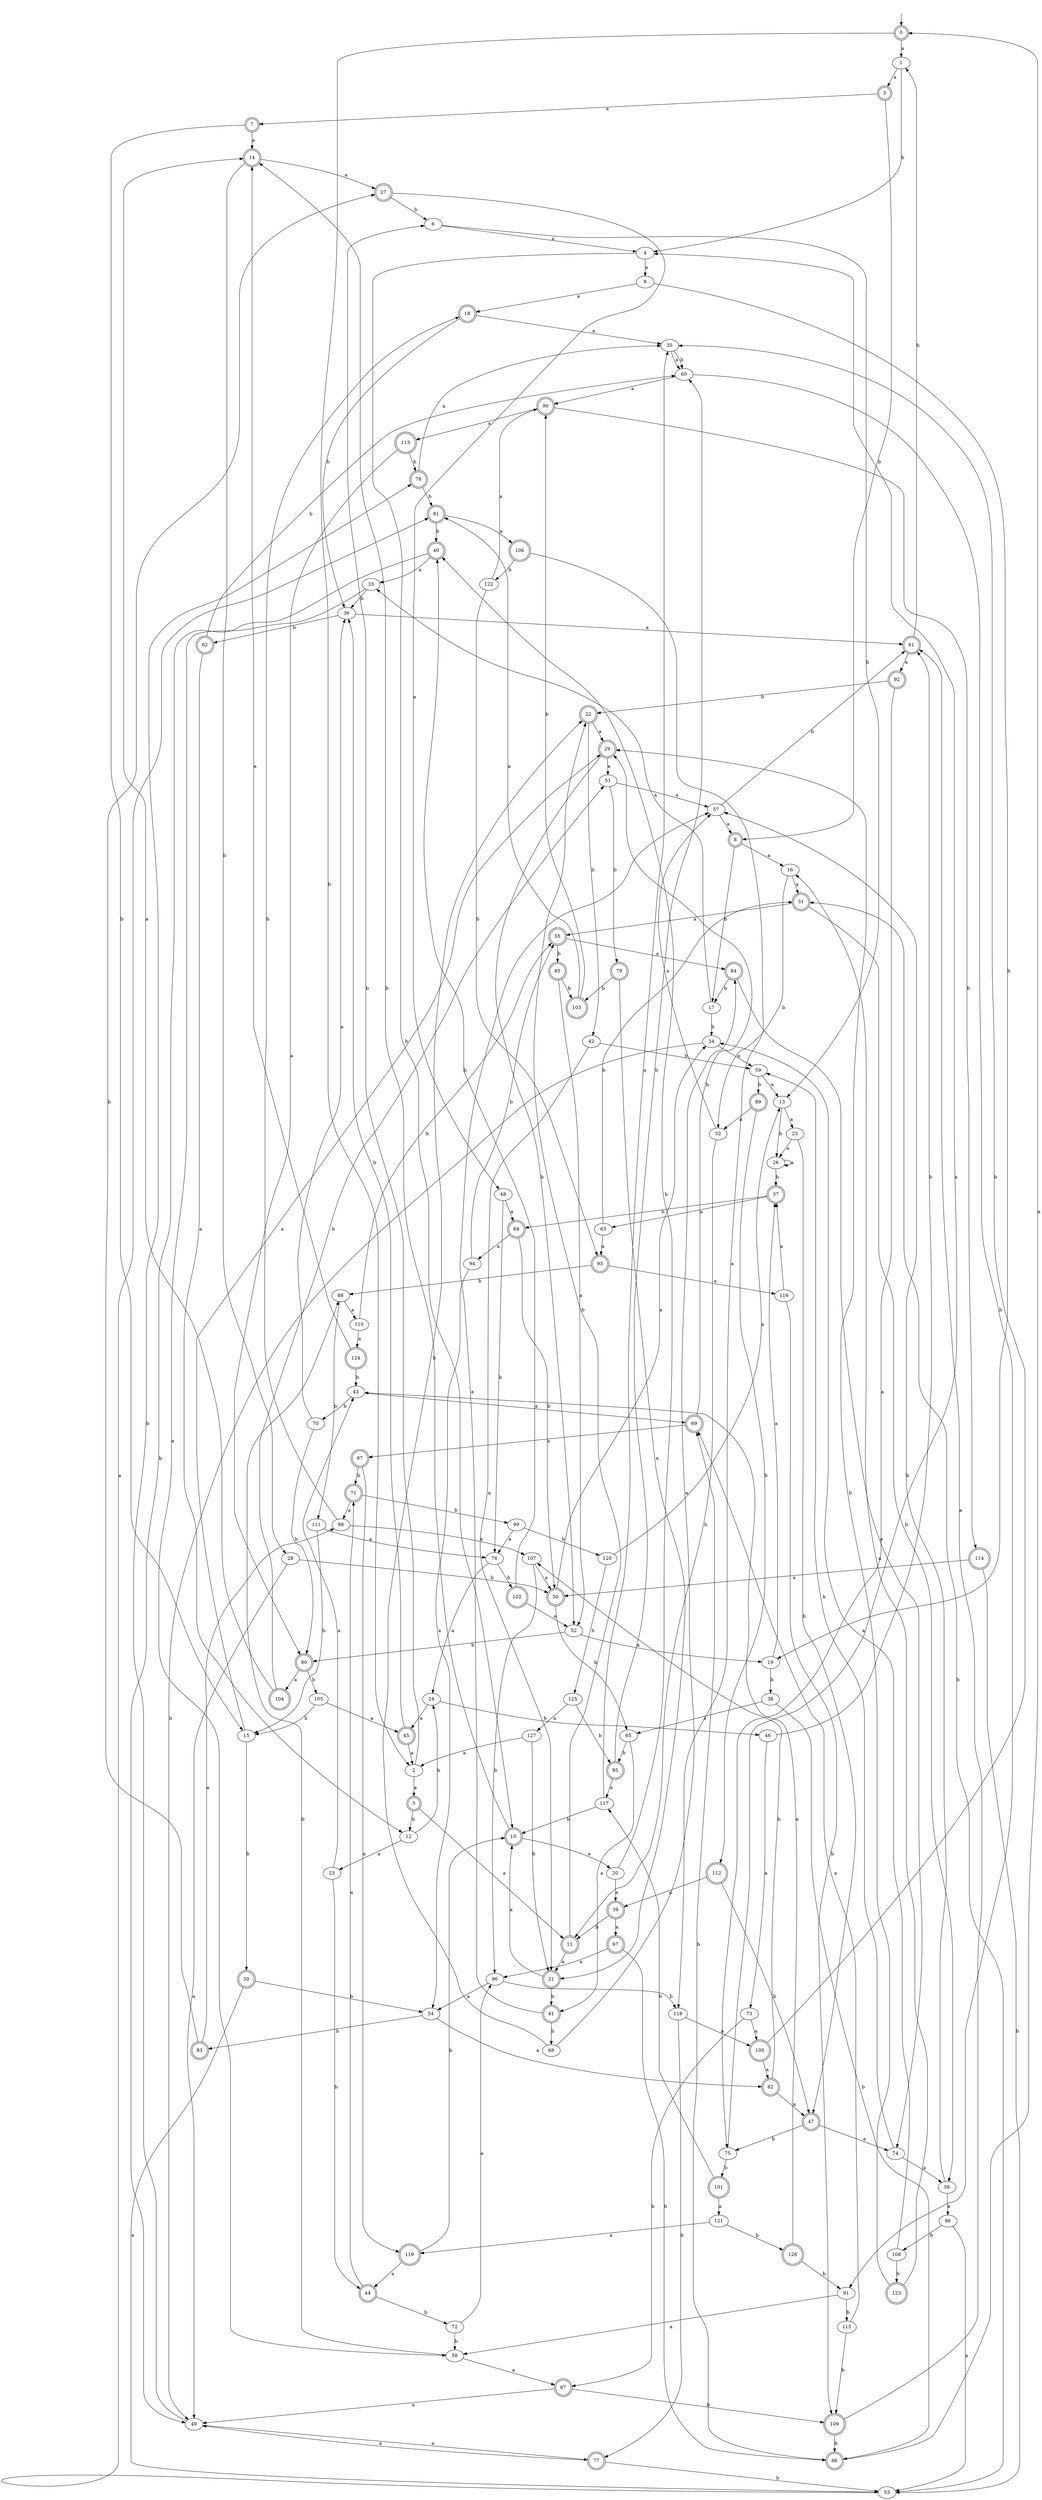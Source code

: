 digraph RandomDFA {
  __start0 [label="", shape=none];
  __start0 -> 0 [label=""];
  0 [shape=circle] [shape=doublecircle]
  0 -> 1 [label="a"]
  0 -> 2 [label="b"]
  1
  1 -> 3 [label="a"]
  1 -> 4 [label="b"]
  2
  2 -> 5 [label="a"]
  2 -> 6 [label="b"]
  3 [shape=doublecircle]
  3 -> 7 [label="a"]
  3 -> 8 [label="b"]
  4
  4 -> 9 [label="a"]
  4 -> 10 [label="b"]
  5 [shape=doublecircle]
  5 -> 11 [label="a"]
  5 -> 12 [label="b"]
  6
  6 -> 4 [label="a"]
  6 -> 13 [label="b"]
  7 [shape=doublecircle]
  7 -> 14 [label="a"]
  7 -> 15 [label="b"]
  8 [shape=doublecircle]
  8 -> 16 [label="a"]
  8 -> 17 [label="b"]
  9
  9 -> 18 [label="a"]
  9 -> 19 [label="b"]
  10 [shape=doublecircle]
  10 -> 20 [label="a"]
  10 -> 14 [label="b"]
  11 [shape=doublecircle]
  11 -> 21 [label="a"]
  11 -> 22 [label="b"]
  12
  12 -> 23 [label="a"]
  12 -> 24 [label="b"]
  13
  13 -> 25 [label="a"]
  13 -> 26 [label="b"]
  14 [shape=doublecircle]
  14 -> 27 [label="a"]
  14 -> 28 [label="b"]
  15
  15 -> 29 [label="a"]
  15 -> 30 [label="b"]
  16
  16 -> 31 [label="a"]
  16 -> 32 [label="b"]
  17
  17 -> 33 [label="a"]
  17 -> 34 [label="b"]
  18 [shape=doublecircle]
  18 -> 35 [label="a"]
  18 -> 36 [label="b"]
  19
  19 -> 37 [label="a"]
  19 -> 38 [label="b"]
  20
  20 -> 39 [label="a"]
  20 -> 40 [label="b"]
  21 [shape=doublecircle]
  21 -> 10 [label="a"]
  21 -> 41 [label="b"]
  22 [shape=doublecircle]
  22 -> 29 [label="a"]
  22 -> 42 [label="b"]
  23
  23 -> 43 [label="a"]
  23 -> 44 [label="b"]
  24
  24 -> 45 [label="a"]
  24 -> 46 [label="b"]
  25
  25 -> 26 [label="a"]
  25 -> 47 [label="b"]
  26
  26 -> 26 [label="a"]
  26 -> 37 [label="b"]
  27 [shape=doublecircle]
  27 -> 48 [label="a"]
  27 -> 6 [label="b"]
  28
  28 -> 49 [label="a"]
  28 -> 50 [label="b"]
  29 [shape=doublecircle]
  29 -> 51 [label="a"]
  29 -> 52 [label="b"]
  30 [shape=doublecircle]
  30 -> 53 [label="a"]
  30 -> 54 [label="b"]
  31 [shape=doublecircle]
  31 -> 55 [label="a"]
  31 -> 56 [label="b"]
  32
  32 -> 57 [label="a"]
  32 -> 11 [label="b"]
  33
  33 -> 58 [label="a"]
  33 -> 36 [label="b"]
  34
  34 -> 59 [label="a"]
  34 -> 49 [label="b"]
  35
  35 -> 60 [label="a"]
  35 -> 60 [label="b"]
  36
  36 -> 61 [label="a"]
  36 -> 62 [label="b"]
  37 [shape=doublecircle]
  37 -> 63 [label="a"]
  37 -> 64 [label="b"]
  38
  38 -> 65 [label="a"]
  38 -> 66 [label="b"]
  39 [shape=doublecircle]
  39 -> 67 [label="a"]
  39 -> 11 [label="b"]
  40 [shape=doublecircle]
  40 -> 33 [label="a"]
  40 -> 49 [label="b"]
  41 [shape=doublecircle]
  41 -> 57 [label="a"]
  41 -> 68 [label="b"]
  42
  42 -> 21 [label="a"]
  42 -> 59 [label="b"]
  43
  43 -> 69 [label="a"]
  43 -> 70 [label="b"]
  44 [shape=doublecircle]
  44 -> 71 [label="a"]
  44 -> 72 [label="b"]
  45 [shape=doublecircle]
  45 -> 2 [label="a"]
  45 -> 36 [label="b"]
  46
  46 -> 73 [label="a"]
  46 -> 61 [label="b"]
  47 [shape=doublecircle]
  47 -> 74 [label="a"]
  47 -> 75 [label="b"]
  48
  48 -> 64 [label="a"]
  48 -> 76 [label="b"]
  49
  49 -> 77 [label="a"]
  49 -> 78 [label="b"]
  50 [shape=doublecircle]
  50 -> 34 [label="a"]
  50 -> 65 [label="b"]
  51
  51 -> 57 [label="a"]
  51 -> 79 [label="b"]
  52
  52 -> 19 [label="a"]
  52 -> 80 [label="b"]
  53
  53 -> 81 [label="a"]
  53 -> 31 [label="b"]
  54
  54 -> 82 [label="a"]
  54 -> 83 [label="b"]
  55 [shape=doublecircle]
  55 -> 84 [label="a"]
  55 -> 85 [label="b"]
  56
  56 -> 86 [label="a"]
  56 -> 57 [label="b"]
  57
  57 -> 8 [label="a"]
  57 -> 61 [label="b"]
  58
  58 -> 87 [label="a"]
  58 -> 88 [label="b"]
  59
  59 -> 13 [label="a"]
  59 -> 89 [label="b"]
  60
  60 -> 90 [label="a"]
  60 -> 91 [label="b"]
  61 [shape=doublecircle]
  61 -> 92 [label="a"]
  61 -> 1 [label="b"]
  62 [shape=doublecircle]
  62 -> 12 [label="a"]
  62 -> 60 [label="b"]
  63
  63 -> 93 [label="a"]
  63 -> 31 [label="b"]
  64 [shape=doublecircle]
  64 -> 94 [label="a"]
  64 -> 50 [label="b"]
  65
  65 -> 41 [label="a"]
  65 -> 95 [label="b"]
  66 [shape=doublecircle]
  66 -> 0 [label="a"]
  66 -> 69 [label="b"]
  67 [shape=doublecircle]
  67 -> 96 [label="a"]
  67 -> 66 [label="b"]
  68
  68 -> 84 [label="a"]
  68 -> 22 [label="b"]
  69 [shape=doublecircle]
  69 -> 97 [label="a"]
  69 -> 29 [label="b"]
  70
  70 -> 36 [label="a"]
  70 -> 80 [label="b"]
  71 [shape=doublecircle]
  71 -> 98 [label="a"]
  71 -> 99 [label="b"]
  72
  72 -> 96 [label="a"]
  72 -> 58 [label="b"]
  73
  73 -> 100 [label="a"]
  73 -> 87 [label="b"]
  74
  74 -> 56 [label="a"]
  74 -> 59 [label="b"]
  75
  75 -> 4 [label="a"]
  75 -> 101 [label="b"]
  76
  76 -> 24 [label="a"]
  76 -> 102 [label="b"]
  77 [shape=doublecircle]
  77 -> 49 [label="a"]
  77 -> 53 [label="b"]
  78 [shape=doublecircle]
  78 -> 35 [label="a"]
  78 -> 81 [label="b"]
  79 [shape=doublecircle]
  79 -> 21 [label="a"]
  79 -> 103 [label="b"]
  80 [shape=doublecircle]
  80 -> 104 [label="a"]
  80 -> 105 [label="b"]
  81 [shape=doublecircle]
  81 -> 106 [label="a"]
  81 -> 40 [label="b"]
  82 [shape=doublecircle]
  82 -> 47 [label="a"]
  82 -> 107 [label="b"]
  83 [shape=doublecircle]
  83 -> 98 [label="a"]
  83 -> 27 [label="b"]
  84 [shape=doublecircle]
  84 -> 74 [label="a"]
  84 -> 17 [label="b"]
  85 [shape=doublecircle]
  85 -> 52 [label="a"]
  85 -> 103 [label="b"]
  86
  86 -> 53 [label="a"]
  86 -> 108 [label="b"]
  87 [shape=doublecircle]
  87 -> 49 [label="a"]
  87 -> 109 [label="b"]
  88
  88 -> 110 [label="a"]
  88 -> 111 [label="b"]
  89 [shape=doublecircle]
  89 -> 32 [label="a"]
  89 -> 112 [label="b"]
  90 [shape=doublecircle]
  90 -> 113 [label="a"]
  90 -> 114 [label="b"]
  91
  91 -> 58 [label="a"]
  91 -> 115 [label="b"]
  92 [shape=doublecircle]
  92 -> 75 [label="a"]
  92 -> 22 [label="b"]
  93 [shape=doublecircle]
  93 -> 116 [label="a"]
  93 -> 88 [label="b"]
  94
  94 -> 54 [label="a"]
  94 -> 55 [label="b"]
  95 [shape=doublecircle]
  95 -> 117 [label="a"]
  95 -> 60 [label="b"]
  96
  96 -> 54 [label="a"]
  96 -> 118 [label="b"]
  97 [shape=doublecircle]
  97 -> 119 [label="a"]
  97 -> 71 [label="b"]
  98
  98 -> 107 [label="a"]
  98 -> 18 [label="b"]
  99
  99 -> 76 [label="a"]
  99 -> 120 [label="b"]
  100 [shape=doublecircle]
  100 -> 82 [label="a"]
  100 -> 35 [label="b"]
  101 [shape=doublecircle]
  101 -> 121 [label="a"]
  101 -> 117 [label="b"]
  102 [shape=doublecircle]
  102 -> 52 [label="a"]
  102 -> 40 [label="b"]
  103 [shape=doublecircle]
  103 -> 81 [label="a"]
  103 -> 90 [label="b"]
  104 [shape=doublecircle]
  104 -> 14 [label="a"]
  104 -> 51 [label="b"]
  105
  105 -> 45 [label="a"]
  105 -> 15 [label="b"]
  106 [shape=doublecircle]
  106 -> 118 [label="a"]
  106 -> 122 [label="b"]
  107
  107 -> 50 [label="a"]
  107 -> 96 [label="b"]
  108
  108 -> 34 [label="a"]
  108 -> 123 [label="b"]
  109 [shape=doublecircle]
  109 -> 61 [label="a"]
  109 -> 66 [label="b"]
  110
  110 -> 124 [label="a"]
  110 -> 55 [label="b"]
  111
  111 -> 76 [label="a"]
  111 -> 15 [label="b"]
  112 [shape=doublecircle]
  112 -> 39 [label="a"]
  112 -> 47 [label="b"]
  113 [shape=doublecircle]
  113 -> 80 [label="a"]
  113 -> 78 [label="b"]
  114 [shape=doublecircle]
  114 -> 50 [label="a"]
  114 -> 53 [label="b"]
  115
  115 -> 69 [label="a"]
  115 -> 109 [label="b"]
  116
  116 -> 37 [label="a"]
  116 -> 109 [label="b"]
  117
  117 -> 35 [label="a"]
  117 -> 10 [label="b"]
  118
  118 -> 100 [label="a"]
  118 -> 77 [label="b"]
  119 [shape=doublecircle]
  119 -> 44 [label="a"]
  119 -> 10 [label="b"]
  120
  120 -> 13 [label="a"]
  120 -> 125 [label="b"]
  121
  121 -> 119 [label="a"]
  121 -> 126 [label="b"]
  122
  122 -> 90 [label="a"]
  122 -> 93 [label="b"]
  123 [shape=doublecircle]
  123 -> 16 [label="a"]
  123 -> 29 [label="b"]
  124 [shape=doublecircle]
  124 -> 14 [label="a"]
  124 -> 43 [label="b"]
  125
  125 -> 127 [label="a"]
  125 -> 95 [label="b"]
  126 [shape=doublecircle]
  126 -> 43 [label="a"]
  126 -> 91 [label="b"]
  127
  127 -> 2 [label="a"]
  127 -> 21 [label="b"]
}
